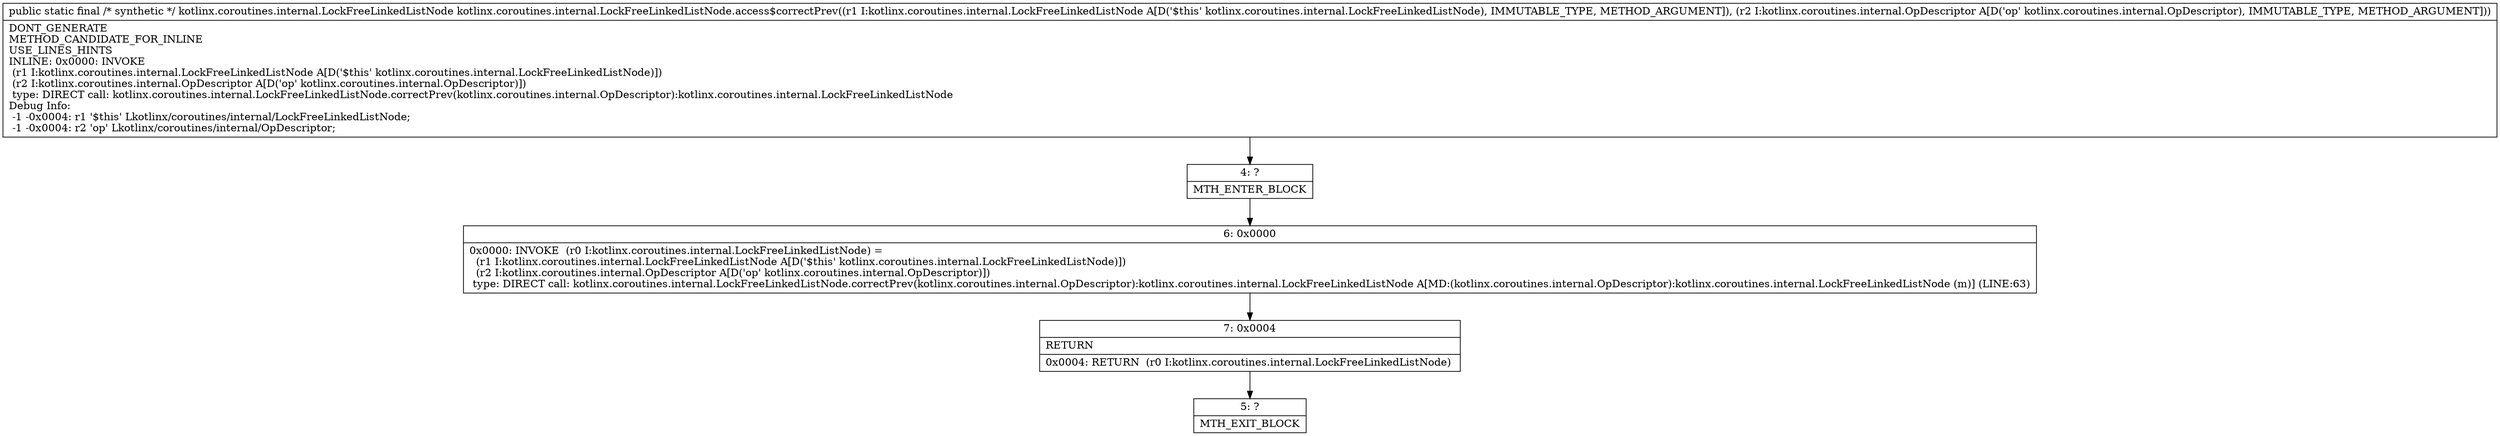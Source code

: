 digraph "CFG forkotlinx.coroutines.internal.LockFreeLinkedListNode.access$correctPrev(Lkotlinx\/coroutines\/internal\/LockFreeLinkedListNode;Lkotlinx\/coroutines\/internal\/OpDescriptor;)Lkotlinx\/coroutines\/internal\/LockFreeLinkedListNode;" {
Node_4 [shape=record,label="{4\:\ ?|MTH_ENTER_BLOCK\l}"];
Node_6 [shape=record,label="{6\:\ 0x0000|0x0000: INVOKE  (r0 I:kotlinx.coroutines.internal.LockFreeLinkedListNode) = \l  (r1 I:kotlinx.coroutines.internal.LockFreeLinkedListNode A[D('$this' kotlinx.coroutines.internal.LockFreeLinkedListNode)])\l  (r2 I:kotlinx.coroutines.internal.OpDescriptor A[D('op' kotlinx.coroutines.internal.OpDescriptor)])\l type: DIRECT call: kotlinx.coroutines.internal.LockFreeLinkedListNode.correctPrev(kotlinx.coroutines.internal.OpDescriptor):kotlinx.coroutines.internal.LockFreeLinkedListNode A[MD:(kotlinx.coroutines.internal.OpDescriptor):kotlinx.coroutines.internal.LockFreeLinkedListNode (m)] (LINE:63)\l}"];
Node_7 [shape=record,label="{7\:\ 0x0004|RETURN\l|0x0004: RETURN  (r0 I:kotlinx.coroutines.internal.LockFreeLinkedListNode) \l}"];
Node_5 [shape=record,label="{5\:\ ?|MTH_EXIT_BLOCK\l}"];
MethodNode[shape=record,label="{public static final \/* synthetic *\/ kotlinx.coroutines.internal.LockFreeLinkedListNode kotlinx.coroutines.internal.LockFreeLinkedListNode.access$correctPrev((r1 I:kotlinx.coroutines.internal.LockFreeLinkedListNode A[D('$this' kotlinx.coroutines.internal.LockFreeLinkedListNode), IMMUTABLE_TYPE, METHOD_ARGUMENT]), (r2 I:kotlinx.coroutines.internal.OpDescriptor A[D('op' kotlinx.coroutines.internal.OpDescriptor), IMMUTABLE_TYPE, METHOD_ARGUMENT]))  | DONT_GENERATE\lMETHOD_CANDIDATE_FOR_INLINE\lUSE_LINES_HINTS\lINLINE: 0x0000: INVOKE  \l  (r1 I:kotlinx.coroutines.internal.LockFreeLinkedListNode A[D('$this' kotlinx.coroutines.internal.LockFreeLinkedListNode)])\l  (r2 I:kotlinx.coroutines.internal.OpDescriptor A[D('op' kotlinx.coroutines.internal.OpDescriptor)])\l type: DIRECT call: kotlinx.coroutines.internal.LockFreeLinkedListNode.correctPrev(kotlinx.coroutines.internal.OpDescriptor):kotlinx.coroutines.internal.LockFreeLinkedListNode\lDebug Info:\l  \-1 \-0x0004: r1 '$this' Lkotlinx\/coroutines\/internal\/LockFreeLinkedListNode;\l  \-1 \-0x0004: r2 'op' Lkotlinx\/coroutines\/internal\/OpDescriptor;\l}"];
MethodNode -> Node_4;Node_4 -> Node_6;
Node_6 -> Node_7;
Node_7 -> Node_5;
}

